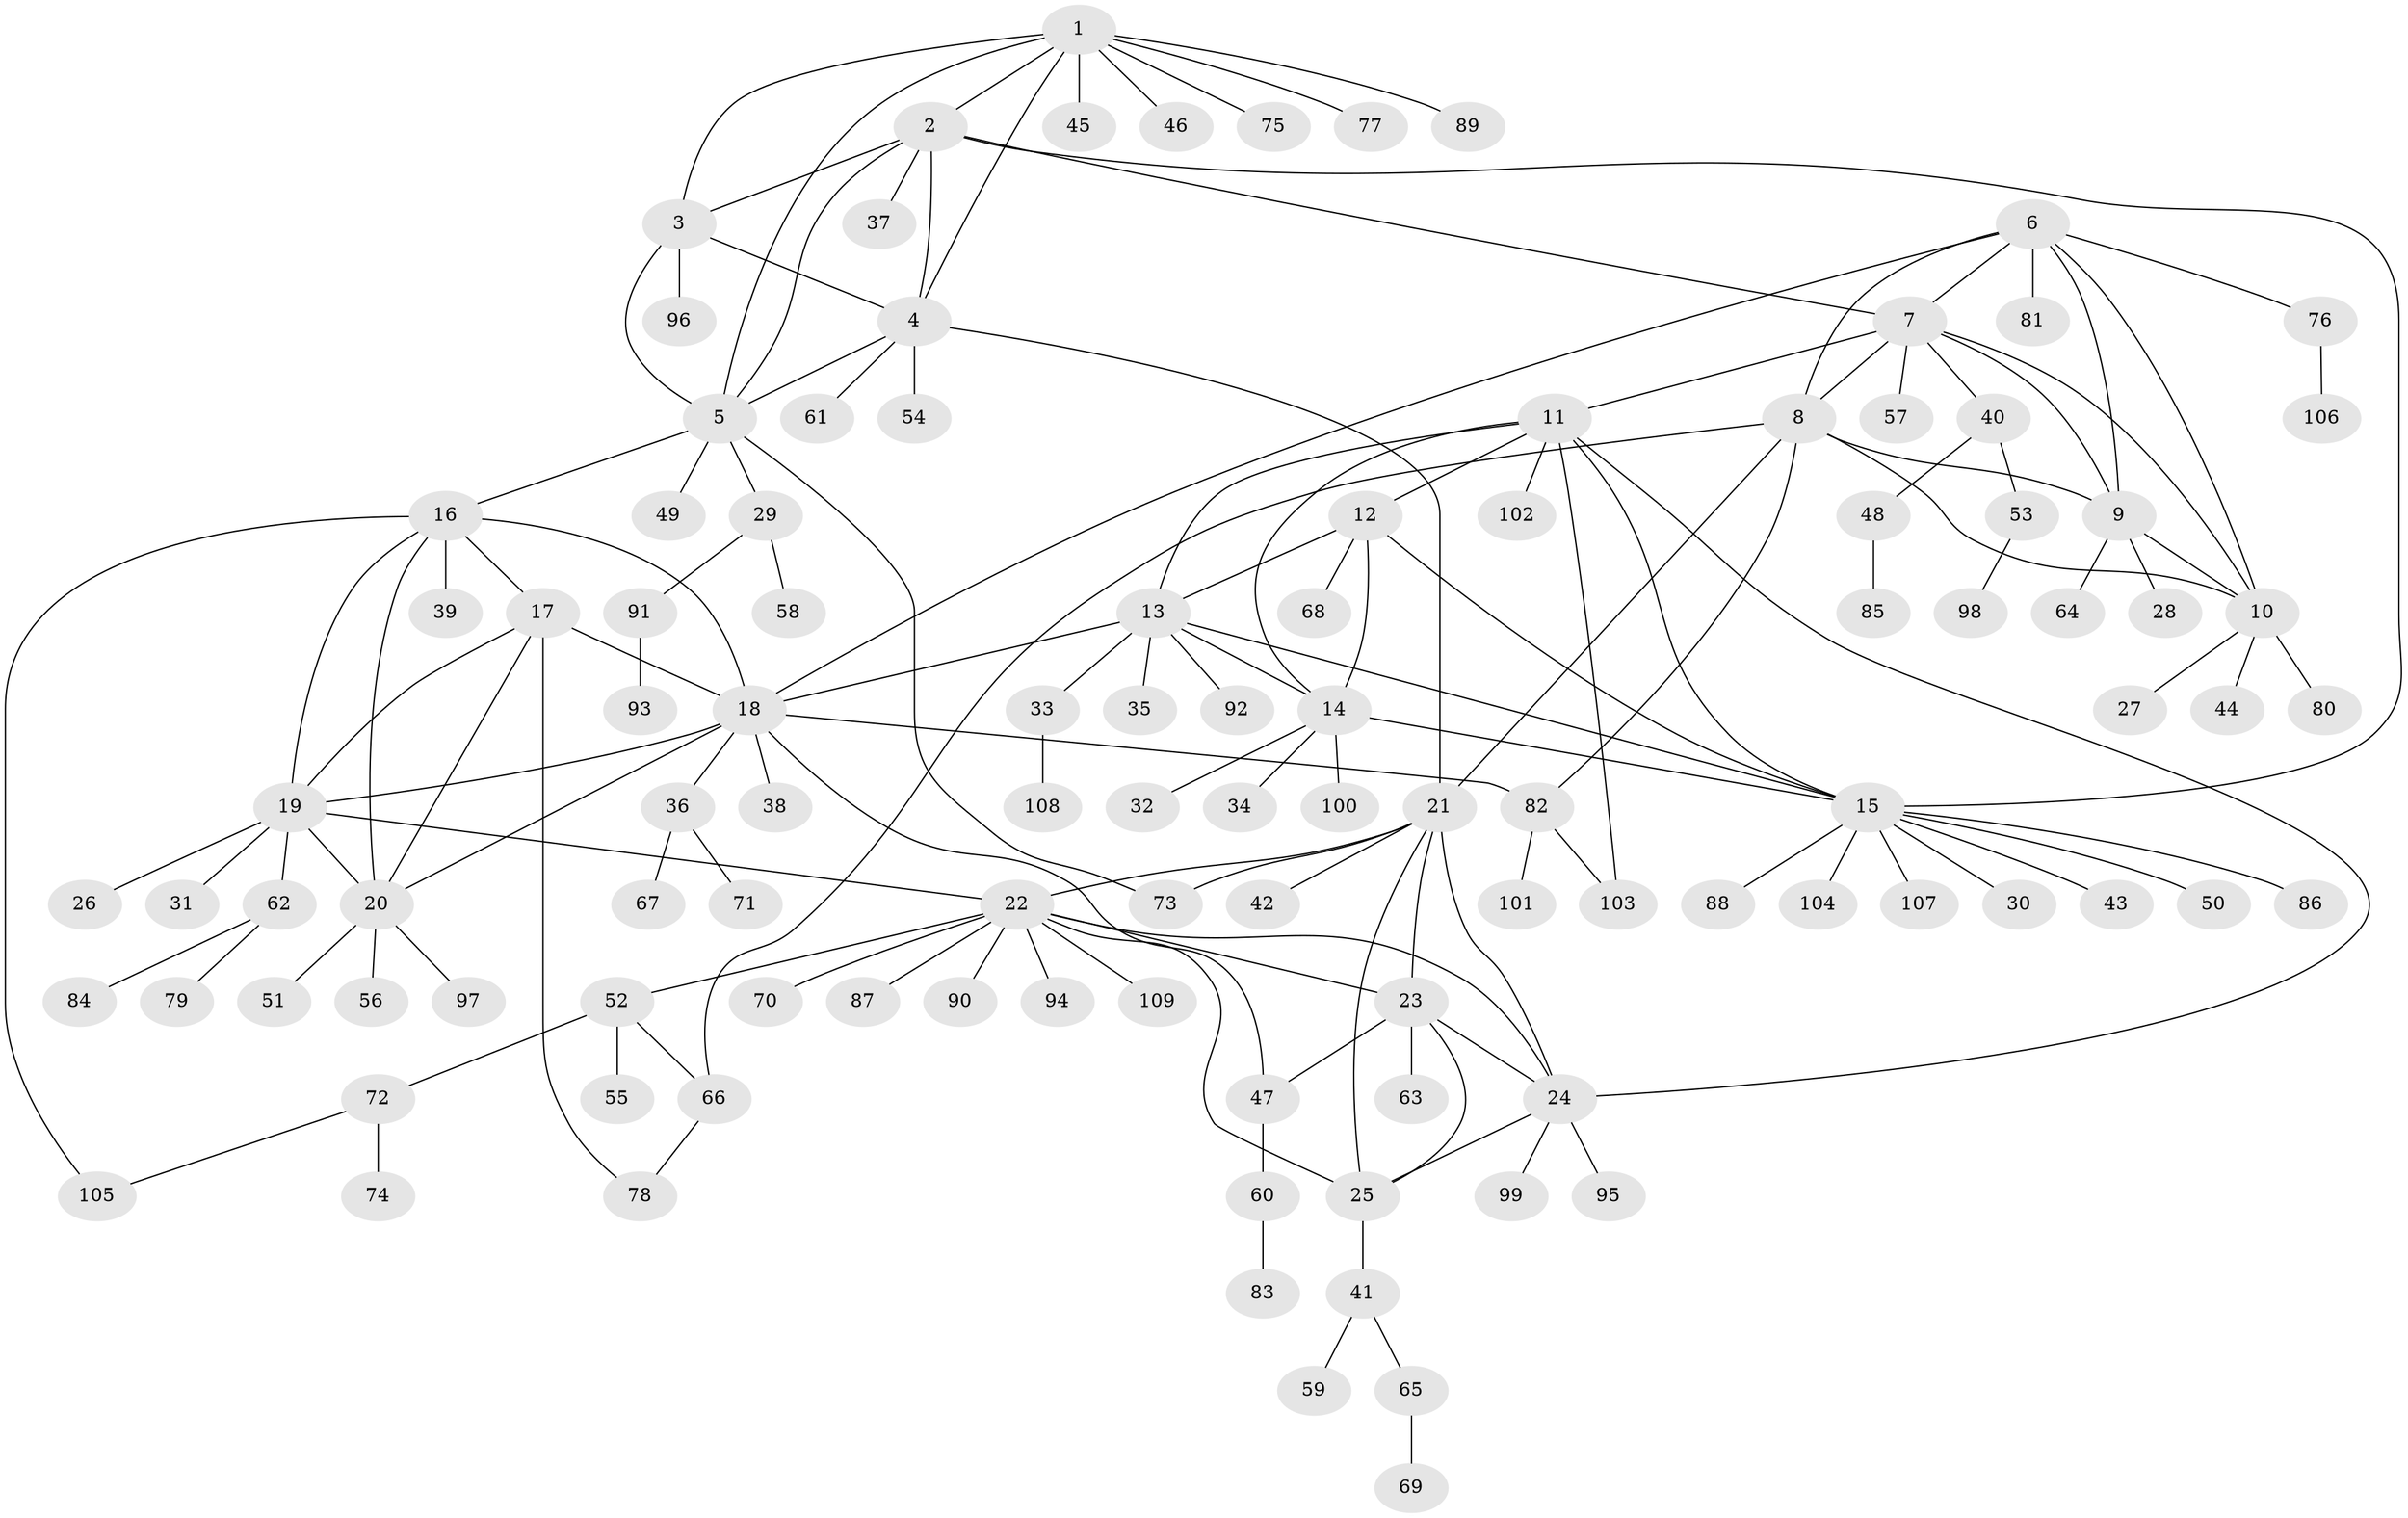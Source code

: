 // coarse degree distribution, {5: 0.15151515151515152, 6: 0.06060606060606061, 4: 0.06060606060606061, 7: 0.09090909090909091, 8: 0.06060606060606061, 1: 0.36363636363636365, 2: 0.09090909090909091, 3: 0.12121212121212122}
// Generated by graph-tools (version 1.1) at 2025/52/03/04/25 22:52:26]
// undirected, 109 vertices, 151 edges
graph export_dot {
  node [color=gray90,style=filled];
  1;
  2;
  3;
  4;
  5;
  6;
  7;
  8;
  9;
  10;
  11;
  12;
  13;
  14;
  15;
  16;
  17;
  18;
  19;
  20;
  21;
  22;
  23;
  24;
  25;
  26;
  27;
  28;
  29;
  30;
  31;
  32;
  33;
  34;
  35;
  36;
  37;
  38;
  39;
  40;
  41;
  42;
  43;
  44;
  45;
  46;
  47;
  48;
  49;
  50;
  51;
  52;
  53;
  54;
  55;
  56;
  57;
  58;
  59;
  60;
  61;
  62;
  63;
  64;
  65;
  66;
  67;
  68;
  69;
  70;
  71;
  72;
  73;
  74;
  75;
  76;
  77;
  78;
  79;
  80;
  81;
  82;
  83;
  84;
  85;
  86;
  87;
  88;
  89;
  90;
  91;
  92;
  93;
  94;
  95;
  96;
  97;
  98;
  99;
  100;
  101;
  102;
  103;
  104;
  105;
  106;
  107;
  108;
  109;
  1 -- 2;
  1 -- 3;
  1 -- 4;
  1 -- 5;
  1 -- 45;
  1 -- 46;
  1 -- 75;
  1 -- 77;
  1 -- 89;
  2 -- 3;
  2 -- 4;
  2 -- 5;
  2 -- 7;
  2 -- 15;
  2 -- 37;
  3 -- 4;
  3 -- 5;
  3 -- 96;
  4 -- 5;
  4 -- 21;
  4 -- 54;
  4 -- 61;
  5 -- 16;
  5 -- 29;
  5 -- 49;
  5 -- 73;
  6 -- 7;
  6 -- 8;
  6 -- 9;
  6 -- 10;
  6 -- 18;
  6 -- 76;
  6 -- 81;
  7 -- 8;
  7 -- 9;
  7 -- 10;
  7 -- 11;
  7 -- 40;
  7 -- 57;
  8 -- 9;
  8 -- 10;
  8 -- 21;
  8 -- 66;
  8 -- 82;
  9 -- 10;
  9 -- 28;
  9 -- 64;
  10 -- 27;
  10 -- 44;
  10 -- 80;
  11 -- 12;
  11 -- 13;
  11 -- 14;
  11 -- 15;
  11 -- 24;
  11 -- 102;
  11 -- 103;
  12 -- 13;
  12 -- 14;
  12 -- 15;
  12 -- 68;
  13 -- 14;
  13 -- 15;
  13 -- 18;
  13 -- 33;
  13 -- 35;
  13 -- 92;
  14 -- 15;
  14 -- 32;
  14 -- 34;
  14 -- 100;
  15 -- 30;
  15 -- 43;
  15 -- 50;
  15 -- 86;
  15 -- 88;
  15 -- 104;
  15 -- 107;
  16 -- 17;
  16 -- 18;
  16 -- 19;
  16 -- 20;
  16 -- 39;
  16 -- 105;
  17 -- 18;
  17 -- 19;
  17 -- 20;
  17 -- 78;
  18 -- 19;
  18 -- 20;
  18 -- 36;
  18 -- 38;
  18 -- 47;
  18 -- 82;
  19 -- 20;
  19 -- 22;
  19 -- 26;
  19 -- 31;
  19 -- 62;
  20 -- 51;
  20 -- 56;
  20 -- 97;
  21 -- 22;
  21 -- 23;
  21 -- 24;
  21 -- 25;
  21 -- 42;
  21 -- 73;
  22 -- 23;
  22 -- 24;
  22 -- 25;
  22 -- 52;
  22 -- 70;
  22 -- 87;
  22 -- 90;
  22 -- 94;
  22 -- 109;
  23 -- 24;
  23 -- 25;
  23 -- 47;
  23 -- 63;
  24 -- 25;
  24 -- 95;
  24 -- 99;
  25 -- 41;
  29 -- 58;
  29 -- 91;
  33 -- 108;
  36 -- 67;
  36 -- 71;
  40 -- 48;
  40 -- 53;
  41 -- 59;
  41 -- 65;
  47 -- 60;
  48 -- 85;
  52 -- 55;
  52 -- 66;
  52 -- 72;
  53 -- 98;
  60 -- 83;
  62 -- 79;
  62 -- 84;
  65 -- 69;
  66 -- 78;
  72 -- 74;
  72 -- 105;
  76 -- 106;
  82 -- 101;
  82 -- 103;
  91 -- 93;
}
